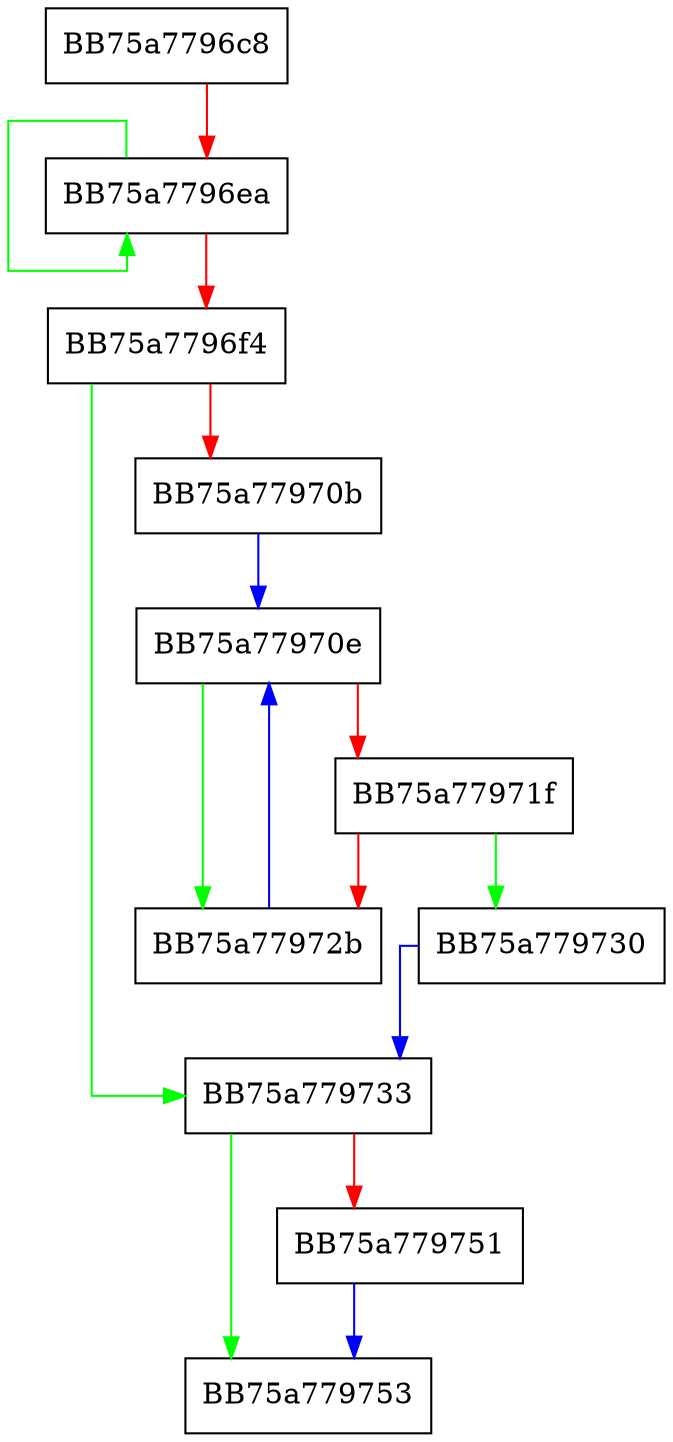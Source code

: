 digraph GetLcidFromLanguage {
  node [shape="box"];
  graph [splines=ortho];
  BB75a7796c8 -> BB75a7796ea [color="red"];
  BB75a7796ea -> BB75a7796ea [color="green"];
  BB75a7796ea -> BB75a7796f4 [color="red"];
  BB75a7796f4 -> BB75a779733 [color="green"];
  BB75a7796f4 -> BB75a77970b [color="red"];
  BB75a77970b -> BB75a77970e [color="blue"];
  BB75a77970e -> BB75a77972b [color="green"];
  BB75a77970e -> BB75a77971f [color="red"];
  BB75a77971f -> BB75a779730 [color="green"];
  BB75a77971f -> BB75a77972b [color="red"];
  BB75a77972b -> BB75a77970e [color="blue"];
  BB75a779730 -> BB75a779733 [color="blue"];
  BB75a779733 -> BB75a779753 [color="green"];
  BB75a779733 -> BB75a779751 [color="red"];
  BB75a779751 -> BB75a779753 [color="blue"];
}